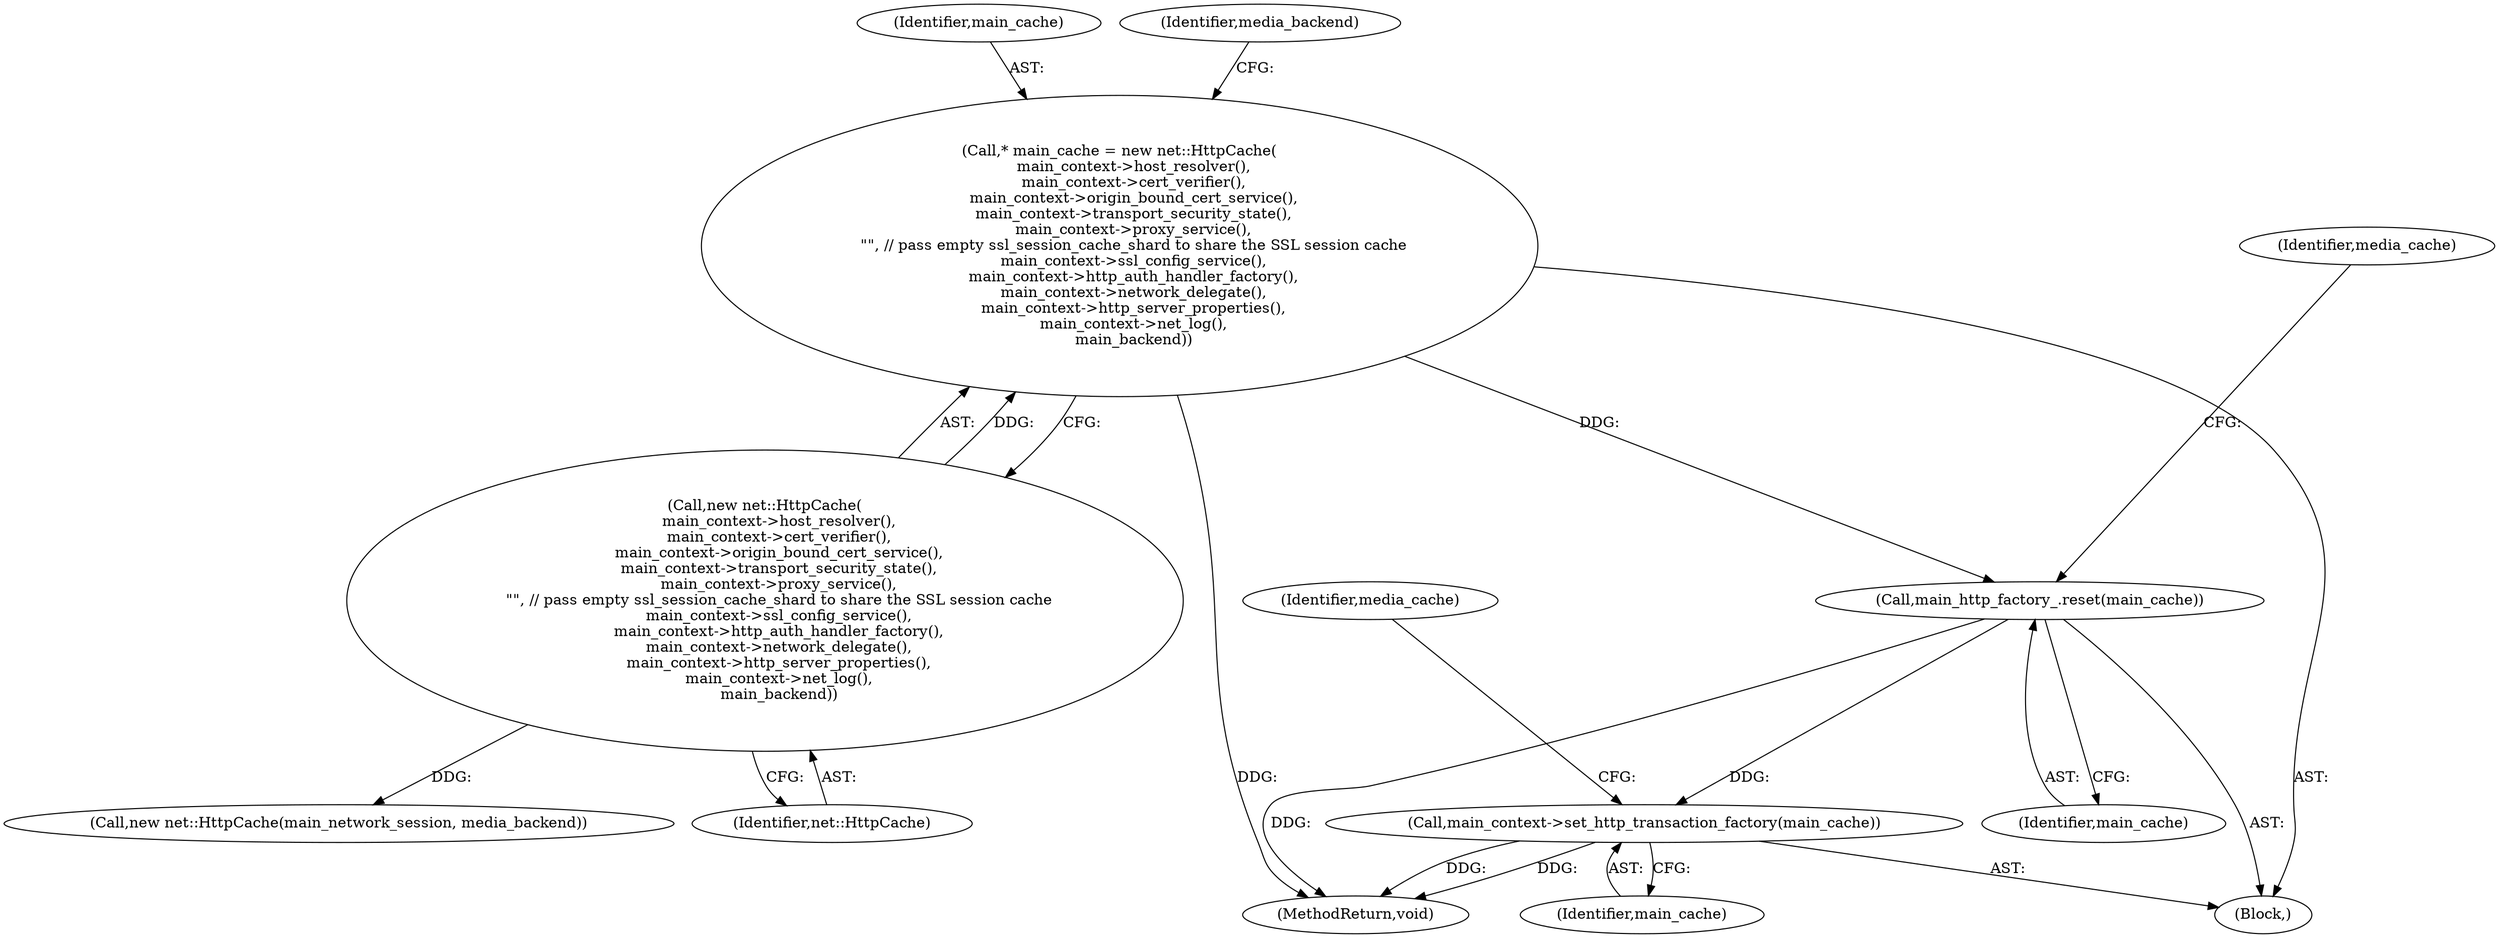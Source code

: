 digraph "0_Chrome_d6b061bf189e0661a3d94d89dbcb2e6f70b433da@API" {
"1000290" [label="(Call,* main_cache = new net::HttpCache(\n      main_context->host_resolver(),\n      main_context->cert_verifier(),\n      main_context->origin_bound_cert_service(),\n      main_context->transport_security_state(),\n      main_context->proxy_service(),\n      \"\", // pass empty ssl_session_cache_shard to share the SSL session cache\n      main_context->ssl_config_service(),\n      main_context->http_auth_handler_factory(),\n      main_context->network_delegate(),\n      main_context->http_server_properties(),\n      main_context->net_log(),\n      main_backend))"];
"1000292" [label="(Call,new net::HttpCache(\n      main_context->host_resolver(),\n      main_context->cert_verifier(),\n      main_context->origin_bound_cert_service(),\n      main_context->transport_security_state(),\n      main_context->proxy_service(),\n      \"\", // pass empty ssl_session_cache_shard to share the SSL session cache\n      main_context->ssl_config_service(),\n      main_context->http_auth_handler_factory(),\n      main_context->network_delegate(),\n      main_context->http_server_properties(),\n      main_context->net_log(),\n      main_backend))"];
"1000318" [label="(Call,main_http_factory_.reset(main_cache))"];
"1000322" [label="(Call,main_context->set_http_transaction_factory(main_cache))"];
"1000306" [label="(Call,new net::HttpCache(main_network_session, media_backend))"];
"1000318" [label="(Call,main_http_factory_.reset(main_cache))"];
"1000319" [label="(Identifier,main_cache)"];
"1000103" [label="(Block,)"];
"1000291" [label="(Identifier,main_cache)"];
"1000292" [label="(Call,new net::HttpCache(\n      main_context->host_resolver(),\n      main_context->cert_verifier(),\n      main_context->origin_bound_cert_service(),\n      main_context->transport_security_state(),\n      main_context->proxy_service(),\n      \"\", // pass empty ssl_session_cache_shard to share the SSL session cache\n      main_context->ssl_config_service(),\n      main_context->http_auth_handler_factory(),\n      main_context->network_delegate(),\n      main_context->http_server_properties(),\n      main_context->net_log(),\n      main_backend))"];
"1000345" [label="(MethodReturn,void)"];
"1000322" [label="(Call,main_context->set_http_transaction_factory(main_cache))"];
"1000321" [label="(Identifier,media_cache)"];
"1000323" [label="(Identifier,main_cache)"];
"1000290" [label="(Call,* main_cache = new net::HttpCache(\n      main_context->host_resolver(),\n      main_context->cert_verifier(),\n      main_context->origin_bound_cert_service(),\n      main_context->transport_security_state(),\n      main_context->proxy_service(),\n      \"\", // pass empty ssl_session_cache_shard to share the SSL session cache\n      main_context->ssl_config_service(),\n      main_context->http_auth_handler_factory(),\n      main_context->network_delegate(),\n      main_context->http_server_properties(),\n      main_context->net_log(),\n      main_backend))"];
"1000293" [label="(Identifier,net::HttpCache)"];
"1000325" [label="(Identifier,media_cache)"];
"1000296" [label="(Identifier,media_backend)"];
"1000290" -> "1000103"  [label="AST: "];
"1000290" -> "1000292"  [label="CFG: "];
"1000291" -> "1000290"  [label="AST: "];
"1000292" -> "1000290"  [label="AST: "];
"1000296" -> "1000290"  [label="CFG: "];
"1000290" -> "1000345"  [label="DDG: "];
"1000292" -> "1000290"  [label="DDG: "];
"1000290" -> "1000318"  [label="DDG: "];
"1000292" -> "1000293"  [label="CFG: "];
"1000293" -> "1000292"  [label="AST: "];
"1000292" -> "1000306"  [label="DDG: "];
"1000318" -> "1000103"  [label="AST: "];
"1000318" -> "1000319"  [label="CFG: "];
"1000319" -> "1000318"  [label="AST: "];
"1000321" -> "1000318"  [label="CFG: "];
"1000318" -> "1000345"  [label="DDG: "];
"1000318" -> "1000322"  [label="DDG: "];
"1000322" -> "1000103"  [label="AST: "];
"1000322" -> "1000323"  [label="CFG: "];
"1000323" -> "1000322"  [label="AST: "];
"1000325" -> "1000322"  [label="CFG: "];
"1000322" -> "1000345"  [label="DDG: "];
"1000322" -> "1000345"  [label="DDG: "];
}

